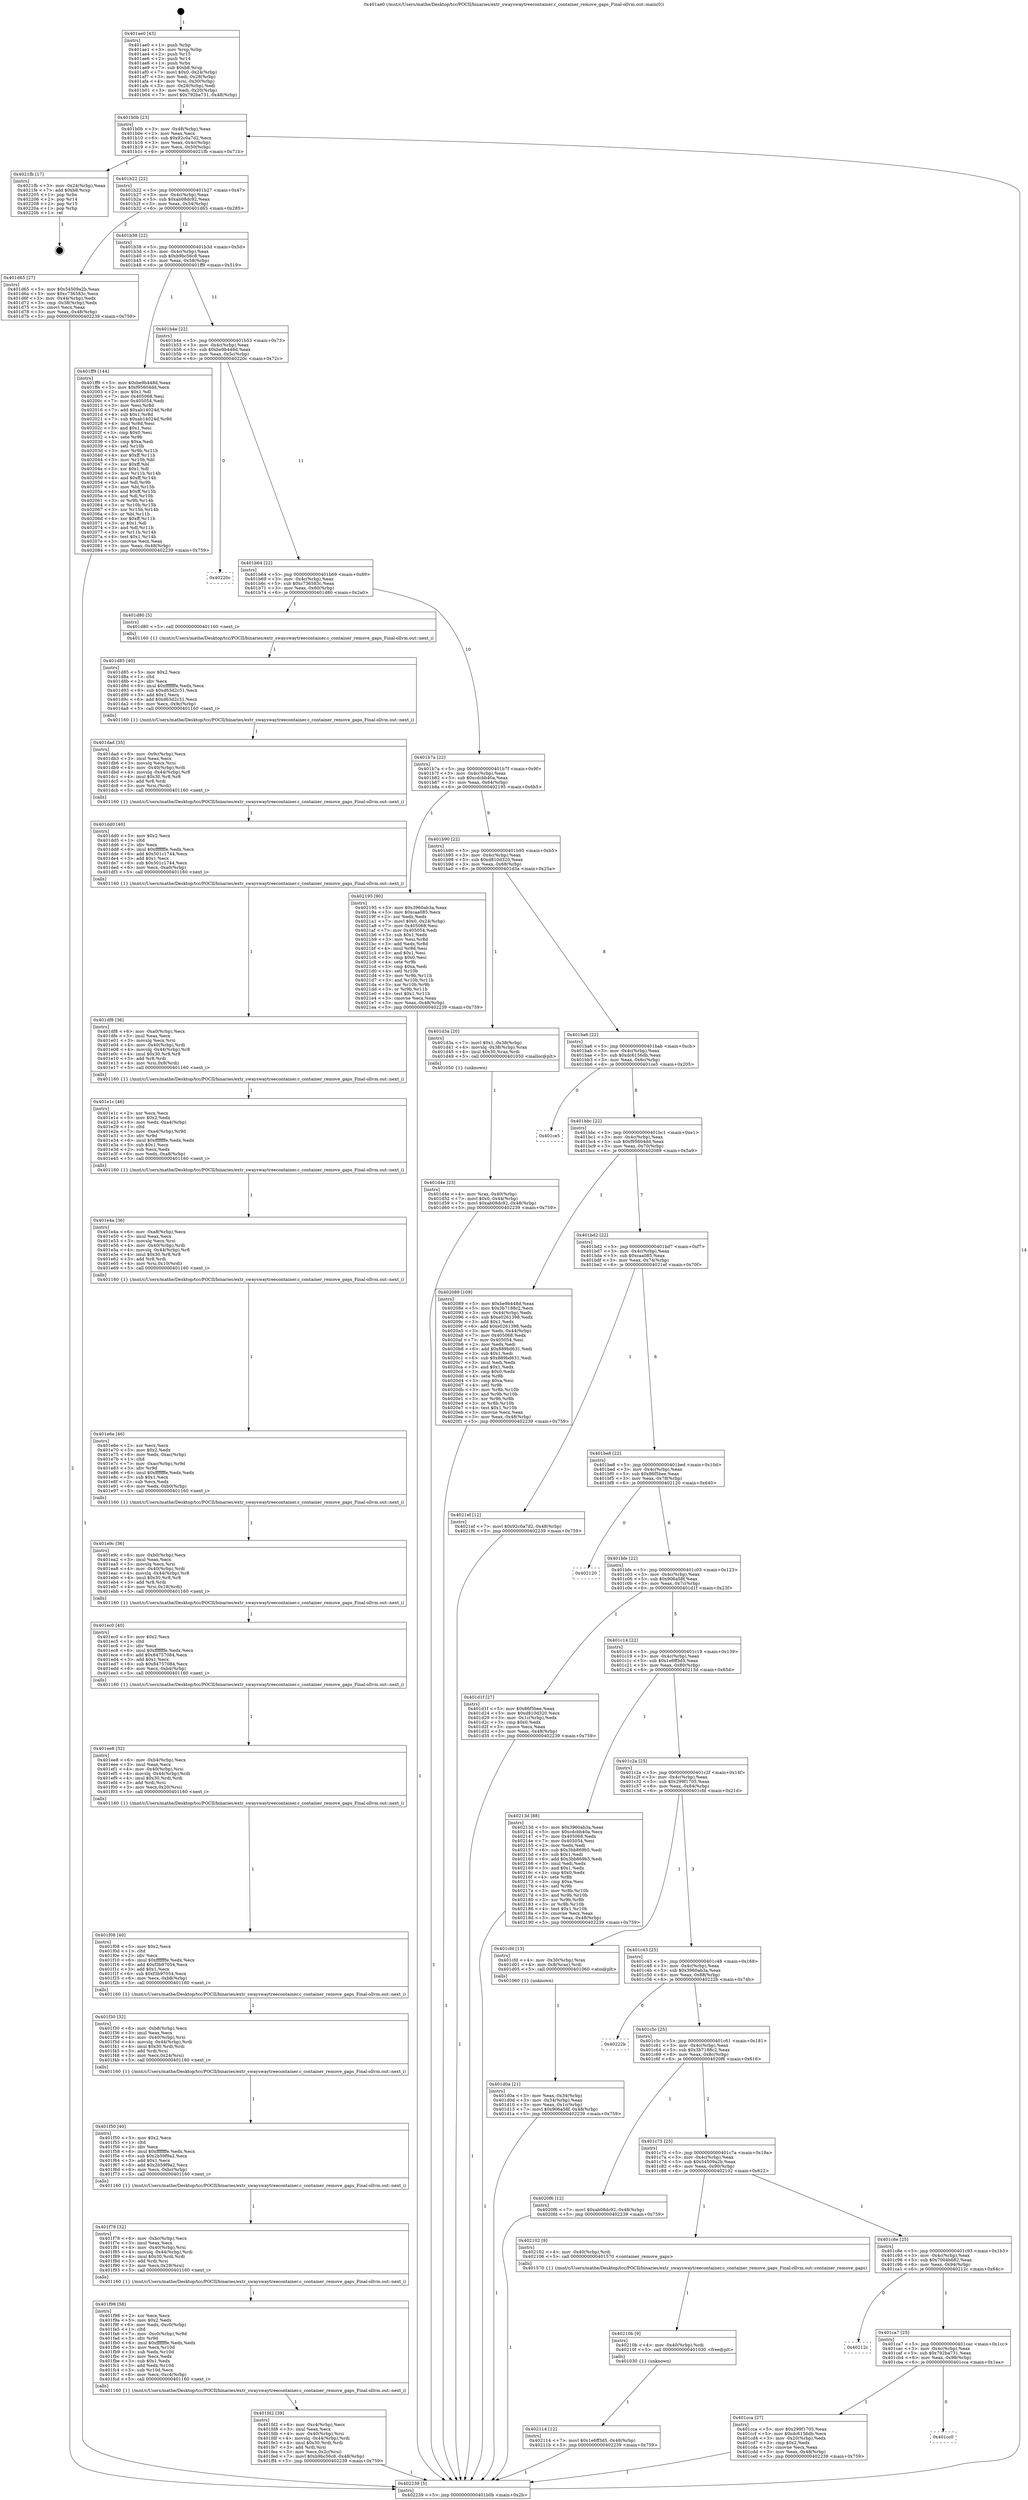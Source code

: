 digraph "0x401ae0" {
  label = "0x401ae0 (/mnt/c/Users/mathe/Desktop/tcc/POCII/binaries/extr_swayswaytreecontainer.c_container_remove_gaps_Final-ollvm.out::main(0))"
  labelloc = "t"
  node[shape=record]

  Entry [label="",width=0.3,height=0.3,shape=circle,fillcolor=black,style=filled]
  "0x401b0b" [label="{
     0x401b0b [23]\l
     | [instrs]\l
     &nbsp;&nbsp;0x401b0b \<+3\>: mov -0x48(%rbp),%eax\l
     &nbsp;&nbsp;0x401b0e \<+2\>: mov %eax,%ecx\l
     &nbsp;&nbsp;0x401b10 \<+6\>: sub $0x92c0a7d2,%ecx\l
     &nbsp;&nbsp;0x401b16 \<+3\>: mov %eax,-0x4c(%rbp)\l
     &nbsp;&nbsp;0x401b19 \<+3\>: mov %ecx,-0x50(%rbp)\l
     &nbsp;&nbsp;0x401b1c \<+6\>: je 00000000004021fb \<main+0x71b\>\l
  }"]
  "0x4021fb" [label="{
     0x4021fb [17]\l
     | [instrs]\l
     &nbsp;&nbsp;0x4021fb \<+3\>: mov -0x24(%rbp),%eax\l
     &nbsp;&nbsp;0x4021fe \<+7\>: add $0xb8,%rsp\l
     &nbsp;&nbsp;0x402205 \<+1\>: pop %rbx\l
     &nbsp;&nbsp;0x402206 \<+2\>: pop %r14\l
     &nbsp;&nbsp;0x402208 \<+2\>: pop %r15\l
     &nbsp;&nbsp;0x40220a \<+1\>: pop %rbp\l
     &nbsp;&nbsp;0x40220b \<+1\>: ret\l
  }"]
  "0x401b22" [label="{
     0x401b22 [22]\l
     | [instrs]\l
     &nbsp;&nbsp;0x401b22 \<+5\>: jmp 0000000000401b27 \<main+0x47\>\l
     &nbsp;&nbsp;0x401b27 \<+3\>: mov -0x4c(%rbp),%eax\l
     &nbsp;&nbsp;0x401b2a \<+5\>: sub $0xab08dc92,%eax\l
     &nbsp;&nbsp;0x401b2f \<+3\>: mov %eax,-0x54(%rbp)\l
     &nbsp;&nbsp;0x401b32 \<+6\>: je 0000000000401d65 \<main+0x285\>\l
  }"]
  Exit [label="",width=0.3,height=0.3,shape=circle,fillcolor=black,style=filled,peripheries=2]
  "0x401d65" [label="{
     0x401d65 [27]\l
     | [instrs]\l
     &nbsp;&nbsp;0x401d65 \<+5\>: mov $0x54509a2b,%eax\l
     &nbsp;&nbsp;0x401d6a \<+5\>: mov $0xc736583c,%ecx\l
     &nbsp;&nbsp;0x401d6f \<+3\>: mov -0x44(%rbp),%edx\l
     &nbsp;&nbsp;0x401d72 \<+3\>: cmp -0x38(%rbp),%edx\l
     &nbsp;&nbsp;0x401d75 \<+3\>: cmovl %ecx,%eax\l
     &nbsp;&nbsp;0x401d78 \<+3\>: mov %eax,-0x48(%rbp)\l
     &nbsp;&nbsp;0x401d7b \<+5\>: jmp 0000000000402239 \<main+0x759\>\l
  }"]
  "0x401b38" [label="{
     0x401b38 [22]\l
     | [instrs]\l
     &nbsp;&nbsp;0x401b38 \<+5\>: jmp 0000000000401b3d \<main+0x5d\>\l
     &nbsp;&nbsp;0x401b3d \<+3\>: mov -0x4c(%rbp),%eax\l
     &nbsp;&nbsp;0x401b40 \<+5\>: sub $0xb9bc56c8,%eax\l
     &nbsp;&nbsp;0x401b45 \<+3\>: mov %eax,-0x58(%rbp)\l
     &nbsp;&nbsp;0x401b48 \<+6\>: je 0000000000401ff9 \<main+0x519\>\l
  }"]
  "0x402114" [label="{
     0x402114 [12]\l
     | [instrs]\l
     &nbsp;&nbsp;0x402114 \<+7\>: movl $0x1e6ff3d5,-0x48(%rbp)\l
     &nbsp;&nbsp;0x40211b \<+5\>: jmp 0000000000402239 \<main+0x759\>\l
  }"]
  "0x401ff9" [label="{
     0x401ff9 [144]\l
     | [instrs]\l
     &nbsp;&nbsp;0x401ff9 \<+5\>: mov $0xbe9b448d,%eax\l
     &nbsp;&nbsp;0x401ffe \<+5\>: mov $0xf95604dd,%ecx\l
     &nbsp;&nbsp;0x402003 \<+2\>: mov $0x1,%dl\l
     &nbsp;&nbsp;0x402005 \<+7\>: mov 0x405068,%esi\l
     &nbsp;&nbsp;0x40200c \<+7\>: mov 0x405054,%edi\l
     &nbsp;&nbsp;0x402013 \<+3\>: mov %esi,%r8d\l
     &nbsp;&nbsp;0x402016 \<+7\>: add $0xab14024d,%r8d\l
     &nbsp;&nbsp;0x40201d \<+4\>: sub $0x1,%r8d\l
     &nbsp;&nbsp;0x402021 \<+7\>: sub $0xab14024d,%r8d\l
     &nbsp;&nbsp;0x402028 \<+4\>: imul %r8d,%esi\l
     &nbsp;&nbsp;0x40202c \<+3\>: and $0x1,%esi\l
     &nbsp;&nbsp;0x40202f \<+3\>: cmp $0x0,%esi\l
     &nbsp;&nbsp;0x402032 \<+4\>: sete %r9b\l
     &nbsp;&nbsp;0x402036 \<+3\>: cmp $0xa,%edi\l
     &nbsp;&nbsp;0x402039 \<+4\>: setl %r10b\l
     &nbsp;&nbsp;0x40203d \<+3\>: mov %r9b,%r11b\l
     &nbsp;&nbsp;0x402040 \<+4\>: xor $0xff,%r11b\l
     &nbsp;&nbsp;0x402044 \<+3\>: mov %r10b,%bl\l
     &nbsp;&nbsp;0x402047 \<+3\>: xor $0xff,%bl\l
     &nbsp;&nbsp;0x40204a \<+3\>: xor $0x1,%dl\l
     &nbsp;&nbsp;0x40204d \<+3\>: mov %r11b,%r14b\l
     &nbsp;&nbsp;0x402050 \<+4\>: and $0xff,%r14b\l
     &nbsp;&nbsp;0x402054 \<+3\>: and %dl,%r9b\l
     &nbsp;&nbsp;0x402057 \<+3\>: mov %bl,%r15b\l
     &nbsp;&nbsp;0x40205a \<+4\>: and $0xff,%r15b\l
     &nbsp;&nbsp;0x40205e \<+3\>: and %dl,%r10b\l
     &nbsp;&nbsp;0x402061 \<+3\>: or %r9b,%r14b\l
     &nbsp;&nbsp;0x402064 \<+3\>: or %r10b,%r15b\l
     &nbsp;&nbsp;0x402067 \<+3\>: xor %r15b,%r14b\l
     &nbsp;&nbsp;0x40206a \<+3\>: or %bl,%r11b\l
     &nbsp;&nbsp;0x40206d \<+4\>: xor $0xff,%r11b\l
     &nbsp;&nbsp;0x402071 \<+3\>: or $0x1,%dl\l
     &nbsp;&nbsp;0x402074 \<+3\>: and %dl,%r11b\l
     &nbsp;&nbsp;0x402077 \<+3\>: or %r11b,%r14b\l
     &nbsp;&nbsp;0x40207a \<+4\>: test $0x1,%r14b\l
     &nbsp;&nbsp;0x40207e \<+3\>: cmovne %ecx,%eax\l
     &nbsp;&nbsp;0x402081 \<+3\>: mov %eax,-0x48(%rbp)\l
     &nbsp;&nbsp;0x402084 \<+5\>: jmp 0000000000402239 \<main+0x759\>\l
  }"]
  "0x401b4e" [label="{
     0x401b4e [22]\l
     | [instrs]\l
     &nbsp;&nbsp;0x401b4e \<+5\>: jmp 0000000000401b53 \<main+0x73\>\l
     &nbsp;&nbsp;0x401b53 \<+3\>: mov -0x4c(%rbp),%eax\l
     &nbsp;&nbsp;0x401b56 \<+5\>: sub $0xbe9b448d,%eax\l
     &nbsp;&nbsp;0x401b5b \<+3\>: mov %eax,-0x5c(%rbp)\l
     &nbsp;&nbsp;0x401b5e \<+6\>: je 000000000040220c \<main+0x72c\>\l
  }"]
  "0x40210b" [label="{
     0x40210b [9]\l
     | [instrs]\l
     &nbsp;&nbsp;0x40210b \<+4\>: mov -0x40(%rbp),%rdi\l
     &nbsp;&nbsp;0x40210f \<+5\>: call 0000000000401030 \<free@plt\>\l
     | [calls]\l
     &nbsp;&nbsp;0x401030 \{1\} (unknown)\l
  }"]
  "0x40220c" [label="{
     0x40220c\l
  }", style=dashed]
  "0x401b64" [label="{
     0x401b64 [22]\l
     | [instrs]\l
     &nbsp;&nbsp;0x401b64 \<+5\>: jmp 0000000000401b69 \<main+0x89\>\l
     &nbsp;&nbsp;0x401b69 \<+3\>: mov -0x4c(%rbp),%eax\l
     &nbsp;&nbsp;0x401b6c \<+5\>: sub $0xc736583c,%eax\l
     &nbsp;&nbsp;0x401b71 \<+3\>: mov %eax,-0x60(%rbp)\l
     &nbsp;&nbsp;0x401b74 \<+6\>: je 0000000000401d80 \<main+0x2a0\>\l
  }"]
  "0x401fd2" [label="{
     0x401fd2 [39]\l
     | [instrs]\l
     &nbsp;&nbsp;0x401fd2 \<+6\>: mov -0xc4(%rbp),%ecx\l
     &nbsp;&nbsp;0x401fd8 \<+3\>: imul %eax,%ecx\l
     &nbsp;&nbsp;0x401fdb \<+4\>: mov -0x40(%rbp),%rsi\l
     &nbsp;&nbsp;0x401fdf \<+4\>: movslq -0x44(%rbp),%rdi\l
     &nbsp;&nbsp;0x401fe3 \<+4\>: imul $0x30,%rdi,%rdi\l
     &nbsp;&nbsp;0x401fe7 \<+3\>: add %rdi,%rsi\l
     &nbsp;&nbsp;0x401fea \<+3\>: mov %ecx,0x2c(%rsi)\l
     &nbsp;&nbsp;0x401fed \<+7\>: movl $0xb9bc56c8,-0x48(%rbp)\l
     &nbsp;&nbsp;0x401ff4 \<+5\>: jmp 0000000000402239 \<main+0x759\>\l
  }"]
  "0x401d80" [label="{
     0x401d80 [5]\l
     | [instrs]\l
     &nbsp;&nbsp;0x401d80 \<+5\>: call 0000000000401160 \<next_i\>\l
     | [calls]\l
     &nbsp;&nbsp;0x401160 \{1\} (/mnt/c/Users/mathe/Desktop/tcc/POCII/binaries/extr_swayswaytreecontainer.c_container_remove_gaps_Final-ollvm.out::next_i)\l
  }"]
  "0x401b7a" [label="{
     0x401b7a [22]\l
     | [instrs]\l
     &nbsp;&nbsp;0x401b7a \<+5\>: jmp 0000000000401b7f \<main+0x9f\>\l
     &nbsp;&nbsp;0x401b7f \<+3\>: mov -0x4c(%rbp),%eax\l
     &nbsp;&nbsp;0x401b82 \<+5\>: sub $0xcdcbb40a,%eax\l
     &nbsp;&nbsp;0x401b87 \<+3\>: mov %eax,-0x64(%rbp)\l
     &nbsp;&nbsp;0x401b8a \<+6\>: je 0000000000402195 \<main+0x6b5\>\l
  }"]
  "0x401f98" [label="{
     0x401f98 [58]\l
     | [instrs]\l
     &nbsp;&nbsp;0x401f98 \<+2\>: xor %ecx,%ecx\l
     &nbsp;&nbsp;0x401f9a \<+5\>: mov $0x2,%edx\l
     &nbsp;&nbsp;0x401f9f \<+6\>: mov %edx,-0xc0(%rbp)\l
     &nbsp;&nbsp;0x401fa5 \<+1\>: cltd\l
     &nbsp;&nbsp;0x401fa6 \<+7\>: mov -0xc0(%rbp),%r9d\l
     &nbsp;&nbsp;0x401fad \<+3\>: idiv %r9d\l
     &nbsp;&nbsp;0x401fb0 \<+6\>: imul $0xfffffffe,%edx,%edx\l
     &nbsp;&nbsp;0x401fb6 \<+3\>: mov %ecx,%r10d\l
     &nbsp;&nbsp;0x401fb9 \<+3\>: sub %edx,%r10d\l
     &nbsp;&nbsp;0x401fbc \<+2\>: mov %ecx,%edx\l
     &nbsp;&nbsp;0x401fbe \<+3\>: sub $0x1,%edx\l
     &nbsp;&nbsp;0x401fc1 \<+3\>: add %edx,%r10d\l
     &nbsp;&nbsp;0x401fc4 \<+3\>: sub %r10d,%ecx\l
     &nbsp;&nbsp;0x401fc7 \<+6\>: mov %ecx,-0xc4(%rbp)\l
     &nbsp;&nbsp;0x401fcd \<+5\>: call 0000000000401160 \<next_i\>\l
     | [calls]\l
     &nbsp;&nbsp;0x401160 \{1\} (/mnt/c/Users/mathe/Desktop/tcc/POCII/binaries/extr_swayswaytreecontainer.c_container_remove_gaps_Final-ollvm.out::next_i)\l
  }"]
  "0x402195" [label="{
     0x402195 [90]\l
     | [instrs]\l
     &nbsp;&nbsp;0x402195 \<+5\>: mov $0x3960ab3a,%eax\l
     &nbsp;&nbsp;0x40219a \<+5\>: mov $0xcaa085,%ecx\l
     &nbsp;&nbsp;0x40219f \<+2\>: xor %edx,%edx\l
     &nbsp;&nbsp;0x4021a1 \<+7\>: movl $0x0,-0x24(%rbp)\l
     &nbsp;&nbsp;0x4021a8 \<+7\>: mov 0x405068,%esi\l
     &nbsp;&nbsp;0x4021af \<+7\>: mov 0x405054,%edi\l
     &nbsp;&nbsp;0x4021b6 \<+3\>: sub $0x1,%edx\l
     &nbsp;&nbsp;0x4021b9 \<+3\>: mov %esi,%r8d\l
     &nbsp;&nbsp;0x4021bc \<+3\>: add %edx,%r8d\l
     &nbsp;&nbsp;0x4021bf \<+4\>: imul %r8d,%esi\l
     &nbsp;&nbsp;0x4021c3 \<+3\>: and $0x1,%esi\l
     &nbsp;&nbsp;0x4021c6 \<+3\>: cmp $0x0,%esi\l
     &nbsp;&nbsp;0x4021c9 \<+4\>: sete %r9b\l
     &nbsp;&nbsp;0x4021cd \<+3\>: cmp $0xa,%edi\l
     &nbsp;&nbsp;0x4021d0 \<+4\>: setl %r10b\l
     &nbsp;&nbsp;0x4021d4 \<+3\>: mov %r9b,%r11b\l
     &nbsp;&nbsp;0x4021d7 \<+3\>: and %r10b,%r11b\l
     &nbsp;&nbsp;0x4021da \<+3\>: xor %r10b,%r9b\l
     &nbsp;&nbsp;0x4021dd \<+3\>: or %r9b,%r11b\l
     &nbsp;&nbsp;0x4021e0 \<+4\>: test $0x1,%r11b\l
     &nbsp;&nbsp;0x4021e4 \<+3\>: cmovne %ecx,%eax\l
     &nbsp;&nbsp;0x4021e7 \<+3\>: mov %eax,-0x48(%rbp)\l
     &nbsp;&nbsp;0x4021ea \<+5\>: jmp 0000000000402239 \<main+0x759\>\l
  }"]
  "0x401b90" [label="{
     0x401b90 [22]\l
     | [instrs]\l
     &nbsp;&nbsp;0x401b90 \<+5\>: jmp 0000000000401b95 \<main+0xb5\>\l
     &nbsp;&nbsp;0x401b95 \<+3\>: mov -0x4c(%rbp),%eax\l
     &nbsp;&nbsp;0x401b98 \<+5\>: sub $0xd810d320,%eax\l
     &nbsp;&nbsp;0x401b9d \<+3\>: mov %eax,-0x68(%rbp)\l
     &nbsp;&nbsp;0x401ba0 \<+6\>: je 0000000000401d3a \<main+0x25a\>\l
  }"]
  "0x401f78" [label="{
     0x401f78 [32]\l
     | [instrs]\l
     &nbsp;&nbsp;0x401f78 \<+6\>: mov -0xbc(%rbp),%ecx\l
     &nbsp;&nbsp;0x401f7e \<+3\>: imul %eax,%ecx\l
     &nbsp;&nbsp;0x401f81 \<+4\>: mov -0x40(%rbp),%rsi\l
     &nbsp;&nbsp;0x401f85 \<+4\>: movslq -0x44(%rbp),%rdi\l
     &nbsp;&nbsp;0x401f89 \<+4\>: imul $0x30,%rdi,%rdi\l
     &nbsp;&nbsp;0x401f8d \<+3\>: add %rdi,%rsi\l
     &nbsp;&nbsp;0x401f90 \<+3\>: mov %ecx,0x28(%rsi)\l
     &nbsp;&nbsp;0x401f93 \<+5\>: call 0000000000401160 \<next_i\>\l
     | [calls]\l
     &nbsp;&nbsp;0x401160 \{1\} (/mnt/c/Users/mathe/Desktop/tcc/POCII/binaries/extr_swayswaytreecontainer.c_container_remove_gaps_Final-ollvm.out::next_i)\l
  }"]
  "0x401d3a" [label="{
     0x401d3a [20]\l
     | [instrs]\l
     &nbsp;&nbsp;0x401d3a \<+7\>: movl $0x1,-0x38(%rbp)\l
     &nbsp;&nbsp;0x401d41 \<+4\>: movslq -0x38(%rbp),%rax\l
     &nbsp;&nbsp;0x401d45 \<+4\>: imul $0x30,%rax,%rdi\l
     &nbsp;&nbsp;0x401d49 \<+5\>: call 0000000000401050 \<malloc@plt\>\l
     | [calls]\l
     &nbsp;&nbsp;0x401050 \{1\} (unknown)\l
  }"]
  "0x401ba6" [label="{
     0x401ba6 [22]\l
     | [instrs]\l
     &nbsp;&nbsp;0x401ba6 \<+5\>: jmp 0000000000401bab \<main+0xcb\>\l
     &nbsp;&nbsp;0x401bab \<+3\>: mov -0x4c(%rbp),%eax\l
     &nbsp;&nbsp;0x401bae \<+5\>: sub $0xdc6156db,%eax\l
     &nbsp;&nbsp;0x401bb3 \<+3\>: mov %eax,-0x6c(%rbp)\l
     &nbsp;&nbsp;0x401bb6 \<+6\>: je 0000000000401ce5 \<main+0x205\>\l
  }"]
  "0x401f50" [label="{
     0x401f50 [40]\l
     | [instrs]\l
     &nbsp;&nbsp;0x401f50 \<+5\>: mov $0x2,%ecx\l
     &nbsp;&nbsp;0x401f55 \<+1\>: cltd\l
     &nbsp;&nbsp;0x401f56 \<+2\>: idiv %ecx\l
     &nbsp;&nbsp;0x401f58 \<+6\>: imul $0xfffffffe,%edx,%ecx\l
     &nbsp;&nbsp;0x401f5e \<+6\>: sub $0x2b59f9a2,%ecx\l
     &nbsp;&nbsp;0x401f64 \<+3\>: add $0x1,%ecx\l
     &nbsp;&nbsp;0x401f67 \<+6\>: add $0x2b59f9a2,%ecx\l
     &nbsp;&nbsp;0x401f6d \<+6\>: mov %ecx,-0xbc(%rbp)\l
     &nbsp;&nbsp;0x401f73 \<+5\>: call 0000000000401160 \<next_i\>\l
     | [calls]\l
     &nbsp;&nbsp;0x401160 \{1\} (/mnt/c/Users/mathe/Desktop/tcc/POCII/binaries/extr_swayswaytreecontainer.c_container_remove_gaps_Final-ollvm.out::next_i)\l
  }"]
  "0x401ce5" [label="{
     0x401ce5\l
  }", style=dashed]
  "0x401bbc" [label="{
     0x401bbc [22]\l
     | [instrs]\l
     &nbsp;&nbsp;0x401bbc \<+5\>: jmp 0000000000401bc1 \<main+0xe1\>\l
     &nbsp;&nbsp;0x401bc1 \<+3\>: mov -0x4c(%rbp),%eax\l
     &nbsp;&nbsp;0x401bc4 \<+5\>: sub $0xf95604dd,%eax\l
     &nbsp;&nbsp;0x401bc9 \<+3\>: mov %eax,-0x70(%rbp)\l
     &nbsp;&nbsp;0x401bcc \<+6\>: je 0000000000402089 \<main+0x5a9\>\l
  }"]
  "0x401f30" [label="{
     0x401f30 [32]\l
     | [instrs]\l
     &nbsp;&nbsp;0x401f30 \<+6\>: mov -0xb8(%rbp),%ecx\l
     &nbsp;&nbsp;0x401f36 \<+3\>: imul %eax,%ecx\l
     &nbsp;&nbsp;0x401f39 \<+4\>: mov -0x40(%rbp),%rsi\l
     &nbsp;&nbsp;0x401f3d \<+4\>: movslq -0x44(%rbp),%rdi\l
     &nbsp;&nbsp;0x401f41 \<+4\>: imul $0x30,%rdi,%rdi\l
     &nbsp;&nbsp;0x401f45 \<+3\>: add %rdi,%rsi\l
     &nbsp;&nbsp;0x401f48 \<+3\>: mov %ecx,0x24(%rsi)\l
     &nbsp;&nbsp;0x401f4b \<+5\>: call 0000000000401160 \<next_i\>\l
     | [calls]\l
     &nbsp;&nbsp;0x401160 \{1\} (/mnt/c/Users/mathe/Desktop/tcc/POCII/binaries/extr_swayswaytreecontainer.c_container_remove_gaps_Final-ollvm.out::next_i)\l
  }"]
  "0x402089" [label="{
     0x402089 [109]\l
     | [instrs]\l
     &nbsp;&nbsp;0x402089 \<+5\>: mov $0xbe9b448d,%eax\l
     &nbsp;&nbsp;0x40208e \<+5\>: mov $0x3b7188c2,%ecx\l
     &nbsp;&nbsp;0x402093 \<+3\>: mov -0x44(%rbp),%edx\l
     &nbsp;&nbsp;0x402096 \<+6\>: sub $0xe0261398,%edx\l
     &nbsp;&nbsp;0x40209c \<+3\>: add $0x1,%edx\l
     &nbsp;&nbsp;0x40209f \<+6\>: add $0xe0261398,%edx\l
     &nbsp;&nbsp;0x4020a5 \<+3\>: mov %edx,-0x44(%rbp)\l
     &nbsp;&nbsp;0x4020a8 \<+7\>: mov 0x405068,%edx\l
     &nbsp;&nbsp;0x4020af \<+7\>: mov 0x405054,%esi\l
     &nbsp;&nbsp;0x4020b6 \<+2\>: mov %edx,%edi\l
     &nbsp;&nbsp;0x4020b8 \<+6\>: add $0x889bd631,%edi\l
     &nbsp;&nbsp;0x4020be \<+3\>: sub $0x1,%edi\l
     &nbsp;&nbsp;0x4020c1 \<+6\>: sub $0x889bd631,%edi\l
     &nbsp;&nbsp;0x4020c7 \<+3\>: imul %edi,%edx\l
     &nbsp;&nbsp;0x4020ca \<+3\>: and $0x1,%edx\l
     &nbsp;&nbsp;0x4020cd \<+3\>: cmp $0x0,%edx\l
     &nbsp;&nbsp;0x4020d0 \<+4\>: sete %r8b\l
     &nbsp;&nbsp;0x4020d4 \<+3\>: cmp $0xa,%esi\l
     &nbsp;&nbsp;0x4020d7 \<+4\>: setl %r9b\l
     &nbsp;&nbsp;0x4020db \<+3\>: mov %r8b,%r10b\l
     &nbsp;&nbsp;0x4020de \<+3\>: and %r9b,%r10b\l
     &nbsp;&nbsp;0x4020e1 \<+3\>: xor %r9b,%r8b\l
     &nbsp;&nbsp;0x4020e4 \<+3\>: or %r8b,%r10b\l
     &nbsp;&nbsp;0x4020e7 \<+4\>: test $0x1,%r10b\l
     &nbsp;&nbsp;0x4020eb \<+3\>: cmovne %ecx,%eax\l
     &nbsp;&nbsp;0x4020ee \<+3\>: mov %eax,-0x48(%rbp)\l
     &nbsp;&nbsp;0x4020f1 \<+5\>: jmp 0000000000402239 \<main+0x759\>\l
  }"]
  "0x401bd2" [label="{
     0x401bd2 [22]\l
     | [instrs]\l
     &nbsp;&nbsp;0x401bd2 \<+5\>: jmp 0000000000401bd7 \<main+0xf7\>\l
     &nbsp;&nbsp;0x401bd7 \<+3\>: mov -0x4c(%rbp),%eax\l
     &nbsp;&nbsp;0x401bda \<+5\>: sub $0xcaa085,%eax\l
     &nbsp;&nbsp;0x401bdf \<+3\>: mov %eax,-0x74(%rbp)\l
     &nbsp;&nbsp;0x401be2 \<+6\>: je 00000000004021ef \<main+0x70f\>\l
  }"]
  "0x401f08" [label="{
     0x401f08 [40]\l
     | [instrs]\l
     &nbsp;&nbsp;0x401f08 \<+5\>: mov $0x2,%ecx\l
     &nbsp;&nbsp;0x401f0d \<+1\>: cltd\l
     &nbsp;&nbsp;0x401f0e \<+2\>: idiv %ecx\l
     &nbsp;&nbsp;0x401f10 \<+6\>: imul $0xfffffffe,%edx,%ecx\l
     &nbsp;&nbsp;0x401f16 \<+6\>: add $0xf3b97054,%ecx\l
     &nbsp;&nbsp;0x401f1c \<+3\>: add $0x1,%ecx\l
     &nbsp;&nbsp;0x401f1f \<+6\>: sub $0xf3b97054,%ecx\l
     &nbsp;&nbsp;0x401f25 \<+6\>: mov %ecx,-0xb8(%rbp)\l
     &nbsp;&nbsp;0x401f2b \<+5\>: call 0000000000401160 \<next_i\>\l
     | [calls]\l
     &nbsp;&nbsp;0x401160 \{1\} (/mnt/c/Users/mathe/Desktop/tcc/POCII/binaries/extr_swayswaytreecontainer.c_container_remove_gaps_Final-ollvm.out::next_i)\l
  }"]
  "0x4021ef" [label="{
     0x4021ef [12]\l
     | [instrs]\l
     &nbsp;&nbsp;0x4021ef \<+7\>: movl $0x92c0a7d2,-0x48(%rbp)\l
     &nbsp;&nbsp;0x4021f6 \<+5\>: jmp 0000000000402239 \<main+0x759\>\l
  }"]
  "0x401be8" [label="{
     0x401be8 [22]\l
     | [instrs]\l
     &nbsp;&nbsp;0x401be8 \<+5\>: jmp 0000000000401bed \<main+0x10d\>\l
     &nbsp;&nbsp;0x401bed \<+3\>: mov -0x4c(%rbp),%eax\l
     &nbsp;&nbsp;0x401bf0 \<+5\>: sub $0x86f5bee,%eax\l
     &nbsp;&nbsp;0x401bf5 \<+3\>: mov %eax,-0x78(%rbp)\l
     &nbsp;&nbsp;0x401bf8 \<+6\>: je 0000000000402120 \<main+0x640\>\l
  }"]
  "0x401ee8" [label="{
     0x401ee8 [32]\l
     | [instrs]\l
     &nbsp;&nbsp;0x401ee8 \<+6\>: mov -0xb4(%rbp),%ecx\l
     &nbsp;&nbsp;0x401eee \<+3\>: imul %eax,%ecx\l
     &nbsp;&nbsp;0x401ef1 \<+4\>: mov -0x40(%rbp),%rsi\l
     &nbsp;&nbsp;0x401ef5 \<+4\>: movslq -0x44(%rbp),%rdi\l
     &nbsp;&nbsp;0x401ef9 \<+4\>: imul $0x30,%rdi,%rdi\l
     &nbsp;&nbsp;0x401efd \<+3\>: add %rdi,%rsi\l
     &nbsp;&nbsp;0x401f00 \<+3\>: mov %ecx,0x20(%rsi)\l
     &nbsp;&nbsp;0x401f03 \<+5\>: call 0000000000401160 \<next_i\>\l
     | [calls]\l
     &nbsp;&nbsp;0x401160 \{1\} (/mnt/c/Users/mathe/Desktop/tcc/POCII/binaries/extr_swayswaytreecontainer.c_container_remove_gaps_Final-ollvm.out::next_i)\l
  }"]
  "0x402120" [label="{
     0x402120\l
  }", style=dashed]
  "0x401bfe" [label="{
     0x401bfe [22]\l
     | [instrs]\l
     &nbsp;&nbsp;0x401bfe \<+5\>: jmp 0000000000401c03 \<main+0x123\>\l
     &nbsp;&nbsp;0x401c03 \<+3\>: mov -0x4c(%rbp),%eax\l
     &nbsp;&nbsp;0x401c06 \<+5\>: sub $0x906a58f,%eax\l
     &nbsp;&nbsp;0x401c0b \<+3\>: mov %eax,-0x7c(%rbp)\l
     &nbsp;&nbsp;0x401c0e \<+6\>: je 0000000000401d1f \<main+0x23f\>\l
  }"]
  "0x401ec0" [label="{
     0x401ec0 [40]\l
     | [instrs]\l
     &nbsp;&nbsp;0x401ec0 \<+5\>: mov $0x2,%ecx\l
     &nbsp;&nbsp;0x401ec5 \<+1\>: cltd\l
     &nbsp;&nbsp;0x401ec6 \<+2\>: idiv %ecx\l
     &nbsp;&nbsp;0x401ec8 \<+6\>: imul $0xfffffffe,%edx,%ecx\l
     &nbsp;&nbsp;0x401ece \<+6\>: add $0x84757084,%ecx\l
     &nbsp;&nbsp;0x401ed4 \<+3\>: add $0x1,%ecx\l
     &nbsp;&nbsp;0x401ed7 \<+6\>: sub $0x84757084,%ecx\l
     &nbsp;&nbsp;0x401edd \<+6\>: mov %ecx,-0xb4(%rbp)\l
     &nbsp;&nbsp;0x401ee3 \<+5\>: call 0000000000401160 \<next_i\>\l
     | [calls]\l
     &nbsp;&nbsp;0x401160 \{1\} (/mnt/c/Users/mathe/Desktop/tcc/POCII/binaries/extr_swayswaytreecontainer.c_container_remove_gaps_Final-ollvm.out::next_i)\l
  }"]
  "0x401d1f" [label="{
     0x401d1f [27]\l
     | [instrs]\l
     &nbsp;&nbsp;0x401d1f \<+5\>: mov $0x86f5bee,%eax\l
     &nbsp;&nbsp;0x401d24 \<+5\>: mov $0xd810d320,%ecx\l
     &nbsp;&nbsp;0x401d29 \<+3\>: mov -0x1c(%rbp),%edx\l
     &nbsp;&nbsp;0x401d2c \<+3\>: cmp $0x0,%edx\l
     &nbsp;&nbsp;0x401d2f \<+3\>: cmove %ecx,%eax\l
     &nbsp;&nbsp;0x401d32 \<+3\>: mov %eax,-0x48(%rbp)\l
     &nbsp;&nbsp;0x401d35 \<+5\>: jmp 0000000000402239 \<main+0x759\>\l
  }"]
  "0x401c14" [label="{
     0x401c14 [22]\l
     | [instrs]\l
     &nbsp;&nbsp;0x401c14 \<+5\>: jmp 0000000000401c19 \<main+0x139\>\l
     &nbsp;&nbsp;0x401c19 \<+3\>: mov -0x4c(%rbp),%eax\l
     &nbsp;&nbsp;0x401c1c \<+5\>: sub $0x1e6ff3d5,%eax\l
     &nbsp;&nbsp;0x401c21 \<+3\>: mov %eax,-0x80(%rbp)\l
     &nbsp;&nbsp;0x401c24 \<+6\>: je 000000000040213d \<main+0x65d\>\l
  }"]
  "0x401e9c" [label="{
     0x401e9c [36]\l
     | [instrs]\l
     &nbsp;&nbsp;0x401e9c \<+6\>: mov -0xb0(%rbp),%ecx\l
     &nbsp;&nbsp;0x401ea2 \<+3\>: imul %eax,%ecx\l
     &nbsp;&nbsp;0x401ea5 \<+3\>: movslq %ecx,%rsi\l
     &nbsp;&nbsp;0x401ea8 \<+4\>: mov -0x40(%rbp),%rdi\l
     &nbsp;&nbsp;0x401eac \<+4\>: movslq -0x44(%rbp),%r8\l
     &nbsp;&nbsp;0x401eb0 \<+4\>: imul $0x30,%r8,%r8\l
     &nbsp;&nbsp;0x401eb4 \<+3\>: add %r8,%rdi\l
     &nbsp;&nbsp;0x401eb7 \<+4\>: mov %rsi,0x18(%rdi)\l
     &nbsp;&nbsp;0x401ebb \<+5\>: call 0000000000401160 \<next_i\>\l
     | [calls]\l
     &nbsp;&nbsp;0x401160 \{1\} (/mnt/c/Users/mathe/Desktop/tcc/POCII/binaries/extr_swayswaytreecontainer.c_container_remove_gaps_Final-ollvm.out::next_i)\l
  }"]
  "0x40213d" [label="{
     0x40213d [88]\l
     | [instrs]\l
     &nbsp;&nbsp;0x40213d \<+5\>: mov $0x3960ab3a,%eax\l
     &nbsp;&nbsp;0x402142 \<+5\>: mov $0xcdcbb40a,%ecx\l
     &nbsp;&nbsp;0x402147 \<+7\>: mov 0x405068,%edx\l
     &nbsp;&nbsp;0x40214e \<+7\>: mov 0x405054,%esi\l
     &nbsp;&nbsp;0x402155 \<+2\>: mov %edx,%edi\l
     &nbsp;&nbsp;0x402157 \<+6\>: sub $0x3bb869b5,%edi\l
     &nbsp;&nbsp;0x40215d \<+3\>: sub $0x1,%edi\l
     &nbsp;&nbsp;0x402160 \<+6\>: add $0x3bb869b5,%edi\l
     &nbsp;&nbsp;0x402166 \<+3\>: imul %edi,%edx\l
     &nbsp;&nbsp;0x402169 \<+3\>: and $0x1,%edx\l
     &nbsp;&nbsp;0x40216c \<+3\>: cmp $0x0,%edx\l
     &nbsp;&nbsp;0x40216f \<+4\>: sete %r8b\l
     &nbsp;&nbsp;0x402173 \<+3\>: cmp $0xa,%esi\l
     &nbsp;&nbsp;0x402176 \<+4\>: setl %r9b\l
     &nbsp;&nbsp;0x40217a \<+3\>: mov %r8b,%r10b\l
     &nbsp;&nbsp;0x40217d \<+3\>: and %r9b,%r10b\l
     &nbsp;&nbsp;0x402180 \<+3\>: xor %r9b,%r8b\l
     &nbsp;&nbsp;0x402183 \<+3\>: or %r8b,%r10b\l
     &nbsp;&nbsp;0x402186 \<+4\>: test $0x1,%r10b\l
     &nbsp;&nbsp;0x40218a \<+3\>: cmovne %ecx,%eax\l
     &nbsp;&nbsp;0x40218d \<+3\>: mov %eax,-0x48(%rbp)\l
     &nbsp;&nbsp;0x402190 \<+5\>: jmp 0000000000402239 \<main+0x759\>\l
  }"]
  "0x401c2a" [label="{
     0x401c2a [25]\l
     | [instrs]\l
     &nbsp;&nbsp;0x401c2a \<+5\>: jmp 0000000000401c2f \<main+0x14f\>\l
     &nbsp;&nbsp;0x401c2f \<+3\>: mov -0x4c(%rbp),%eax\l
     &nbsp;&nbsp;0x401c32 \<+5\>: sub $0x299f1705,%eax\l
     &nbsp;&nbsp;0x401c37 \<+6\>: mov %eax,-0x84(%rbp)\l
     &nbsp;&nbsp;0x401c3d \<+6\>: je 0000000000401cfd \<main+0x21d\>\l
  }"]
  "0x401e6e" [label="{
     0x401e6e [46]\l
     | [instrs]\l
     &nbsp;&nbsp;0x401e6e \<+2\>: xor %ecx,%ecx\l
     &nbsp;&nbsp;0x401e70 \<+5\>: mov $0x2,%edx\l
     &nbsp;&nbsp;0x401e75 \<+6\>: mov %edx,-0xac(%rbp)\l
     &nbsp;&nbsp;0x401e7b \<+1\>: cltd\l
     &nbsp;&nbsp;0x401e7c \<+7\>: mov -0xac(%rbp),%r9d\l
     &nbsp;&nbsp;0x401e83 \<+3\>: idiv %r9d\l
     &nbsp;&nbsp;0x401e86 \<+6\>: imul $0xfffffffe,%edx,%edx\l
     &nbsp;&nbsp;0x401e8c \<+3\>: sub $0x1,%ecx\l
     &nbsp;&nbsp;0x401e8f \<+2\>: sub %ecx,%edx\l
     &nbsp;&nbsp;0x401e91 \<+6\>: mov %edx,-0xb0(%rbp)\l
     &nbsp;&nbsp;0x401e97 \<+5\>: call 0000000000401160 \<next_i\>\l
     | [calls]\l
     &nbsp;&nbsp;0x401160 \{1\} (/mnt/c/Users/mathe/Desktop/tcc/POCII/binaries/extr_swayswaytreecontainer.c_container_remove_gaps_Final-ollvm.out::next_i)\l
  }"]
  "0x401cfd" [label="{
     0x401cfd [13]\l
     | [instrs]\l
     &nbsp;&nbsp;0x401cfd \<+4\>: mov -0x30(%rbp),%rax\l
     &nbsp;&nbsp;0x401d01 \<+4\>: mov 0x8(%rax),%rdi\l
     &nbsp;&nbsp;0x401d05 \<+5\>: call 0000000000401060 \<atoi@plt\>\l
     | [calls]\l
     &nbsp;&nbsp;0x401060 \{1\} (unknown)\l
  }"]
  "0x401c43" [label="{
     0x401c43 [25]\l
     | [instrs]\l
     &nbsp;&nbsp;0x401c43 \<+5\>: jmp 0000000000401c48 \<main+0x168\>\l
     &nbsp;&nbsp;0x401c48 \<+3\>: mov -0x4c(%rbp),%eax\l
     &nbsp;&nbsp;0x401c4b \<+5\>: sub $0x3960ab3a,%eax\l
     &nbsp;&nbsp;0x401c50 \<+6\>: mov %eax,-0x88(%rbp)\l
     &nbsp;&nbsp;0x401c56 \<+6\>: je 000000000040222b \<main+0x74b\>\l
  }"]
  "0x401e4a" [label="{
     0x401e4a [36]\l
     | [instrs]\l
     &nbsp;&nbsp;0x401e4a \<+6\>: mov -0xa8(%rbp),%ecx\l
     &nbsp;&nbsp;0x401e50 \<+3\>: imul %eax,%ecx\l
     &nbsp;&nbsp;0x401e53 \<+3\>: movslq %ecx,%rsi\l
     &nbsp;&nbsp;0x401e56 \<+4\>: mov -0x40(%rbp),%rdi\l
     &nbsp;&nbsp;0x401e5a \<+4\>: movslq -0x44(%rbp),%r8\l
     &nbsp;&nbsp;0x401e5e \<+4\>: imul $0x30,%r8,%r8\l
     &nbsp;&nbsp;0x401e62 \<+3\>: add %r8,%rdi\l
     &nbsp;&nbsp;0x401e65 \<+4\>: mov %rsi,0x10(%rdi)\l
     &nbsp;&nbsp;0x401e69 \<+5\>: call 0000000000401160 \<next_i\>\l
     | [calls]\l
     &nbsp;&nbsp;0x401160 \{1\} (/mnt/c/Users/mathe/Desktop/tcc/POCII/binaries/extr_swayswaytreecontainer.c_container_remove_gaps_Final-ollvm.out::next_i)\l
  }"]
  "0x40222b" [label="{
     0x40222b\l
  }", style=dashed]
  "0x401c5c" [label="{
     0x401c5c [25]\l
     | [instrs]\l
     &nbsp;&nbsp;0x401c5c \<+5\>: jmp 0000000000401c61 \<main+0x181\>\l
     &nbsp;&nbsp;0x401c61 \<+3\>: mov -0x4c(%rbp),%eax\l
     &nbsp;&nbsp;0x401c64 \<+5\>: sub $0x3b7188c2,%eax\l
     &nbsp;&nbsp;0x401c69 \<+6\>: mov %eax,-0x8c(%rbp)\l
     &nbsp;&nbsp;0x401c6f \<+6\>: je 00000000004020f6 \<main+0x616\>\l
  }"]
  "0x401e1c" [label="{
     0x401e1c [46]\l
     | [instrs]\l
     &nbsp;&nbsp;0x401e1c \<+2\>: xor %ecx,%ecx\l
     &nbsp;&nbsp;0x401e1e \<+5\>: mov $0x2,%edx\l
     &nbsp;&nbsp;0x401e23 \<+6\>: mov %edx,-0xa4(%rbp)\l
     &nbsp;&nbsp;0x401e29 \<+1\>: cltd\l
     &nbsp;&nbsp;0x401e2a \<+7\>: mov -0xa4(%rbp),%r9d\l
     &nbsp;&nbsp;0x401e31 \<+3\>: idiv %r9d\l
     &nbsp;&nbsp;0x401e34 \<+6\>: imul $0xfffffffe,%edx,%edx\l
     &nbsp;&nbsp;0x401e3a \<+3\>: sub $0x1,%ecx\l
     &nbsp;&nbsp;0x401e3d \<+2\>: sub %ecx,%edx\l
     &nbsp;&nbsp;0x401e3f \<+6\>: mov %edx,-0xa8(%rbp)\l
     &nbsp;&nbsp;0x401e45 \<+5\>: call 0000000000401160 \<next_i\>\l
     | [calls]\l
     &nbsp;&nbsp;0x401160 \{1\} (/mnt/c/Users/mathe/Desktop/tcc/POCII/binaries/extr_swayswaytreecontainer.c_container_remove_gaps_Final-ollvm.out::next_i)\l
  }"]
  "0x4020f6" [label="{
     0x4020f6 [12]\l
     | [instrs]\l
     &nbsp;&nbsp;0x4020f6 \<+7\>: movl $0xab08dc92,-0x48(%rbp)\l
     &nbsp;&nbsp;0x4020fd \<+5\>: jmp 0000000000402239 \<main+0x759\>\l
  }"]
  "0x401c75" [label="{
     0x401c75 [25]\l
     | [instrs]\l
     &nbsp;&nbsp;0x401c75 \<+5\>: jmp 0000000000401c7a \<main+0x19a\>\l
     &nbsp;&nbsp;0x401c7a \<+3\>: mov -0x4c(%rbp),%eax\l
     &nbsp;&nbsp;0x401c7d \<+5\>: sub $0x54509a2b,%eax\l
     &nbsp;&nbsp;0x401c82 \<+6\>: mov %eax,-0x90(%rbp)\l
     &nbsp;&nbsp;0x401c88 \<+6\>: je 0000000000402102 \<main+0x622\>\l
  }"]
  "0x401df8" [label="{
     0x401df8 [36]\l
     | [instrs]\l
     &nbsp;&nbsp;0x401df8 \<+6\>: mov -0xa0(%rbp),%ecx\l
     &nbsp;&nbsp;0x401dfe \<+3\>: imul %eax,%ecx\l
     &nbsp;&nbsp;0x401e01 \<+3\>: movslq %ecx,%rsi\l
     &nbsp;&nbsp;0x401e04 \<+4\>: mov -0x40(%rbp),%rdi\l
     &nbsp;&nbsp;0x401e08 \<+4\>: movslq -0x44(%rbp),%r8\l
     &nbsp;&nbsp;0x401e0c \<+4\>: imul $0x30,%r8,%r8\l
     &nbsp;&nbsp;0x401e10 \<+3\>: add %r8,%rdi\l
     &nbsp;&nbsp;0x401e13 \<+4\>: mov %rsi,0x8(%rdi)\l
     &nbsp;&nbsp;0x401e17 \<+5\>: call 0000000000401160 \<next_i\>\l
     | [calls]\l
     &nbsp;&nbsp;0x401160 \{1\} (/mnt/c/Users/mathe/Desktop/tcc/POCII/binaries/extr_swayswaytreecontainer.c_container_remove_gaps_Final-ollvm.out::next_i)\l
  }"]
  "0x402102" [label="{
     0x402102 [9]\l
     | [instrs]\l
     &nbsp;&nbsp;0x402102 \<+4\>: mov -0x40(%rbp),%rdi\l
     &nbsp;&nbsp;0x402106 \<+5\>: call 0000000000401570 \<container_remove_gaps\>\l
     | [calls]\l
     &nbsp;&nbsp;0x401570 \{1\} (/mnt/c/Users/mathe/Desktop/tcc/POCII/binaries/extr_swayswaytreecontainer.c_container_remove_gaps_Final-ollvm.out::container_remove_gaps)\l
  }"]
  "0x401c8e" [label="{
     0x401c8e [25]\l
     | [instrs]\l
     &nbsp;&nbsp;0x401c8e \<+5\>: jmp 0000000000401c93 \<main+0x1b3\>\l
     &nbsp;&nbsp;0x401c93 \<+3\>: mov -0x4c(%rbp),%eax\l
     &nbsp;&nbsp;0x401c96 \<+5\>: sub $0x7004b682,%eax\l
     &nbsp;&nbsp;0x401c9b \<+6\>: mov %eax,-0x94(%rbp)\l
     &nbsp;&nbsp;0x401ca1 \<+6\>: je 000000000040212c \<main+0x64c\>\l
  }"]
  "0x401dd0" [label="{
     0x401dd0 [40]\l
     | [instrs]\l
     &nbsp;&nbsp;0x401dd0 \<+5\>: mov $0x2,%ecx\l
     &nbsp;&nbsp;0x401dd5 \<+1\>: cltd\l
     &nbsp;&nbsp;0x401dd6 \<+2\>: idiv %ecx\l
     &nbsp;&nbsp;0x401dd8 \<+6\>: imul $0xfffffffe,%edx,%ecx\l
     &nbsp;&nbsp;0x401dde \<+6\>: add $0x501c1744,%ecx\l
     &nbsp;&nbsp;0x401de4 \<+3\>: add $0x1,%ecx\l
     &nbsp;&nbsp;0x401de7 \<+6\>: sub $0x501c1744,%ecx\l
     &nbsp;&nbsp;0x401ded \<+6\>: mov %ecx,-0xa0(%rbp)\l
     &nbsp;&nbsp;0x401df3 \<+5\>: call 0000000000401160 \<next_i\>\l
     | [calls]\l
     &nbsp;&nbsp;0x401160 \{1\} (/mnt/c/Users/mathe/Desktop/tcc/POCII/binaries/extr_swayswaytreecontainer.c_container_remove_gaps_Final-ollvm.out::next_i)\l
  }"]
  "0x40212c" [label="{
     0x40212c\l
  }", style=dashed]
  "0x401ca7" [label="{
     0x401ca7 [25]\l
     | [instrs]\l
     &nbsp;&nbsp;0x401ca7 \<+5\>: jmp 0000000000401cac \<main+0x1cc\>\l
     &nbsp;&nbsp;0x401cac \<+3\>: mov -0x4c(%rbp),%eax\l
     &nbsp;&nbsp;0x401caf \<+5\>: sub $0x792ba731,%eax\l
     &nbsp;&nbsp;0x401cb4 \<+6\>: mov %eax,-0x98(%rbp)\l
     &nbsp;&nbsp;0x401cba \<+6\>: je 0000000000401cca \<main+0x1ea\>\l
  }"]
  "0x401dad" [label="{
     0x401dad [35]\l
     | [instrs]\l
     &nbsp;&nbsp;0x401dad \<+6\>: mov -0x9c(%rbp),%ecx\l
     &nbsp;&nbsp;0x401db3 \<+3\>: imul %eax,%ecx\l
     &nbsp;&nbsp;0x401db6 \<+3\>: movslq %ecx,%rsi\l
     &nbsp;&nbsp;0x401db9 \<+4\>: mov -0x40(%rbp),%rdi\l
     &nbsp;&nbsp;0x401dbd \<+4\>: movslq -0x44(%rbp),%r8\l
     &nbsp;&nbsp;0x401dc1 \<+4\>: imul $0x30,%r8,%r8\l
     &nbsp;&nbsp;0x401dc5 \<+3\>: add %r8,%rdi\l
     &nbsp;&nbsp;0x401dc8 \<+3\>: mov %rsi,(%rdi)\l
     &nbsp;&nbsp;0x401dcb \<+5\>: call 0000000000401160 \<next_i\>\l
     | [calls]\l
     &nbsp;&nbsp;0x401160 \{1\} (/mnt/c/Users/mathe/Desktop/tcc/POCII/binaries/extr_swayswaytreecontainer.c_container_remove_gaps_Final-ollvm.out::next_i)\l
  }"]
  "0x401cca" [label="{
     0x401cca [27]\l
     | [instrs]\l
     &nbsp;&nbsp;0x401cca \<+5\>: mov $0x299f1705,%eax\l
     &nbsp;&nbsp;0x401ccf \<+5\>: mov $0xdc6156db,%ecx\l
     &nbsp;&nbsp;0x401cd4 \<+3\>: mov -0x20(%rbp),%edx\l
     &nbsp;&nbsp;0x401cd7 \<+3\>: cmp $0x2,%edx\l
     &nbsp;&nbsp;0x401cda \<+3\>: cmovne %ecx,%eax\l
     &nbsp;&nbsp;0x401cdd \<+3\>: mov %eax,-0x48(%rbp)\l
     &nbsp;&nbsp;0x401ce0 \<+5\>: jmp 0000000000402239 \<main+0x759\>\l
  }"]
  "0x401cc0" [label="{
     0x401cc0\l
  }", style=dashed]
  "0x402239" [label="{
     0x402239 [5]\l
     | [instrs]\l
     &nbsp;&nbsp;0x402239 \<+5\>: jmp 0000000000401b0b \<main+0x2b\>\l
  }"]
  "0x401ae0" [label="{
     0x401ae0 [43]\l
     | [instrs]\l
     &nbsp;&nbsp;0x401ae0 \<+1\>: push %rbp\l
     &nbsp;&nbsp;0x401ae1 \<+3\>: mov %rsp,%rbp\l
     &nbsp;&nbsp;0x401ae4 \<+2\>: push %r15\l
     &nbsp;&nbsp;0x401ae6 \<+2\>: push %r14\l
     &nbsp;&nbsp;0x401ae8 \<+1\>: push %rbx\l
     &nbsp;&nbsp;0x401ae9 \<+7\>: sub $0xb8,%rsp\l
     &nbsp;&nbsp;0x401af0 \<+7\>: movl $0x0,-0x24(%rbp)\l
     &nbsp;&nbsp;0x401af7 \<+3\>: mov %edi,-0x28(%rbp)\l
     &nbsp;&nbsp;0x401afa \<+4\>: mov %rsi,-0x30(%rbp)\l
     &nbsp;&nbsp;0x401afe \<+3\>: mov -0x28(%rbp),%edi\l
     &nbsp;&nbsp;0x401b01 \<+3\>: mov %edi,-0x20(%rbp)\l
     &nbsp;&nbsp;0x401b04 \<+7\>: movl $0x792ba731,-0x48(%rbp)\l
  }"]
  "0x401d0a" [label="{
     0x401d0a [21]\l
     | [instrs]\l
     &nbsp;&nbsp;0x401d0a \<+3\>: mov %eax,-0x34(%rbp)\l
     &nbsp;&nbsp;0x401d0d \<+3\>: mov -0x34(%rbp),%eax\l
     &nbsp;&nbsp;0x401d10 \<+3\>: mov %eax,-0x1c(%rbp)\l
     &nbsp;&nbsp;0x401d13 \<+7\>: movl $0x906a58f,-0x48(%rbp)\l
     &nbsp;&nbsp;0x401d1a \<+5\>: jmp 0000000000402239 \<main+0x759\>\l
  }"]
  "0x401d4e" [label="{
     0x401d4e [23]\l
     | [instrs]\l
     &nbsp;&nbsp;0x401d4e \<+4\>: mov %rax,-0x40(%rbp)\l
     &nbsp;&nbsp;0x401d52 \<+7\>: movl $0x0,-0x44(%rbp)\l
     &nbsp;&nbsp;0x401d59 \<+7\>: movl $0xab08dc92,-0x48(%rbp)\l
     &nbsp;&nbsp;0x401d60 \<+5\>: jmp 0000000000402239 \<main+0x759\>\l
  }"]
  "0x401d85" [label="{
     0x401d85 [40]\l
     | [instrs]\l
     &nbsp;&nbsp;0x401d85 \<+5\>: mov $0x2,%ecx\l
     &nbsp;&nbsp;0x401d8a \<+1\>: cltd\l
     &nbsp;&nbsp;0x401d8b \<+2\>: idiv %ecx\l
     &nbsp;&nbsp;0x401d8d \<+6\>: imul $0xfffffffe,%edx,%ecx\l
     &nbsp;&nbsp;0x401d93 \<+6\>: sub $0xd63d2c31,%ecx\l
     &nbsp;&nbsp;0x401d99 \<+3\>: add $0x1,%ecx\l
     &nbsp;&nbsp;0x401d9c \<+6\>: add $0xd63d2c31,%ecx\l
     &nbsp;&nbsp;0x401da2 \<+6\>: mov %ecx,-0x9c(%rbp)\l
     &nbsp;&nbsp;0x401da8 \<+5\>: call 0000000000401160 \<next_i\>\l
     | [calls]\l
     &nbsp;&nbsp;0x401160 \{1\} (/mnt/c/Users/mathe/Desktop/tcc/POCII/binaries/extr_swayswaytreecontainer.c_container_remove_gaps_Final-ollvm.out::next_i)\l
  }"]
  Entry -> "0x401ae0" [label=" 1"]
  "0x401b0b" -> "0x4021fb" [label=" 1"]
  "0x401b0b" -> "0x401b22" [label=" 14"]
  "0x4021fb" -> Exit [label=" 1"]
  "0x401b22" -> "0x401d65" [label=" 2"]
  "0x401b22" -> "0x401b38" [label=" 12"]
  "0x4021ef" -> "0x402239" [label=" 1"]
  "0x401b38" -> "0x401ff9" [label=" 1"]
  "0x401b38" -> "0x401b4e" [label=" 11"]
  "0x402195" -> "0x402239" [label=" 1"]
  "0x401b4e" -> "0x40220c" [label=" 0"]
  "0x401b4e" -> "0x401b64" [label=" 11"]
  "0x40213d" -> "0x402239" [label=" 1"]
  "0x401b64" -> "0x401d80" [label=" 1"]
  "0x401b64" -> "0x401b7a" [label=" 10"]
  "0x402114" -> "0x402239" [label=" 1"]
  "0x401b7a" -> "0x402195" [label=" 1"]
  "0x401b7a" -> "0x401b90" [label=" 9"]
  "0x40210b" -> "0x402114" [label=" 1"]
  "0x401b90" -> "0x401d3a" [label=" 1"]
  "0x401b90" -> "0x401ba6" [label=" 8"]
  "0x402102" -> "0x40210b" [label=" 1"]
  "0x401ba6" -> "0x401ce5" [label=" 0"]
  "0x401ba6" -> "0x401bbc" [label=" 8"]
  "0x4020f6" -> "0x402239" [label=" 1"]
  "0x401bbc" -> "0x402089" [label=" 1"]
  "0x401bbc" -> "0x401bd2" [label=" 7"]
  "0x402089" -> "0x402239" [label=" 1"]
  "0x401bd2" -> "0x4021ef" [label=" 1"]
  "0x401bd2" -> "0x401be8" [label=" 6"]
  "0x401ff9" -> "0x402239" [label=" 1"]
  "0x401be8" -> "0x402120" [label=" 0"]
  "0x401be8" -> "0x401bfe" [label=" 6"]
  "0x401fd2" -> "0x402239" [label=" 1"]
  "0x401bfe" -> "0x401d1f" [label=" 1"]
  "0x401bfe" -> "0x401c14" [label=" 5"]
  "0x401f98" -> "0x401fd2" [label=" 1"]
  "0x401c14" -> "0x40213d" [label=" 1"]
  "0x401c14" -> "0x401c2a" [label=" 4"]
  "0x401f78" -> "0x401f98" [label=" 1"]
  "0x401c2a" -> "0x401cfd" [label=" 1"]
  "0x401c2a" -> "0x401c43" [label=" 3"]
  "0x401f50" -> "0x401f78" [label=" 1"]
  "0x401c43" -> "0x40222b" [label=" 0"]
  "0x401c43" -> "0x401c5c" [label=" 3"]
  "0x401f30" -> "0x401f50" [label=" 1"]
  "0x401c5c" -> "0x4020f6" [label=" 1"]
  "0x401c5c" -> "0x401c75" [label=" 2"]
  "0x401f08" -> "0x401f30" [label=" 1"]
  "0x401c75" -> "0x402102" [label=" 1"]
  "0x401c75" -> "0x401c8e" [label=" 1"]
  "0x401ee8" -> "0x401f08" [label=" 1"]
  "0x401c8e" -> "0x40212c" [label=" 0"]
  "0x401c8e" -> "0x401ca7" [label=" 1"]
  "0x401ec0" -> "0x401ee8" [label=" 1"]
  "0x401ca7" -> "0x401cca" [label=" 1"]
  "0x401ca7" -> "0x401cc0" [label=" 0"]
  "0x401cca" -> "0x402239" [label=" 1"]
  "0x401ae0" -> "0x401b0b" [label=" 1"]
  "0x402239" -> "0x401b0b" [label=" 14"]
  "0x401cfd" -> "0x401d0a" [label=" 1"]
  "0x401d0a" -> "0x402239" [label=" 1"]
  "0x401d1f" -> "0x402239" [label=" 1"]
  "0x401d3a" -> "0x401d4e" [label=" 1"]
  "0x401d4e" -> "0x402239" [label=" 1"]
  "0x401d65" -> "0x402239" [label=" 2"]
  "0x401d80" -> "0x401d85" [label=" 1"]
  "0x401d85" -> "0x401dad" [label=" 1"]
  "0x401dad" -> "0x401dd0" [label=" 1"]
  "0x401dd0" -> "0x401df8" [label=" 1"]
  "0x401df8" -> "0x401e1c" [label=" 1"]
  "0x401e1c" -> "0x401e4a" [label=" 1"]
  "0x401e4a" -> "0x401e6e" [label=" 1"]
  "0x401e6e" -> "0x401e9c" [label=" 1"]
  "0x401e9c" -> "0x401ec0" [label=" 1"]
}

